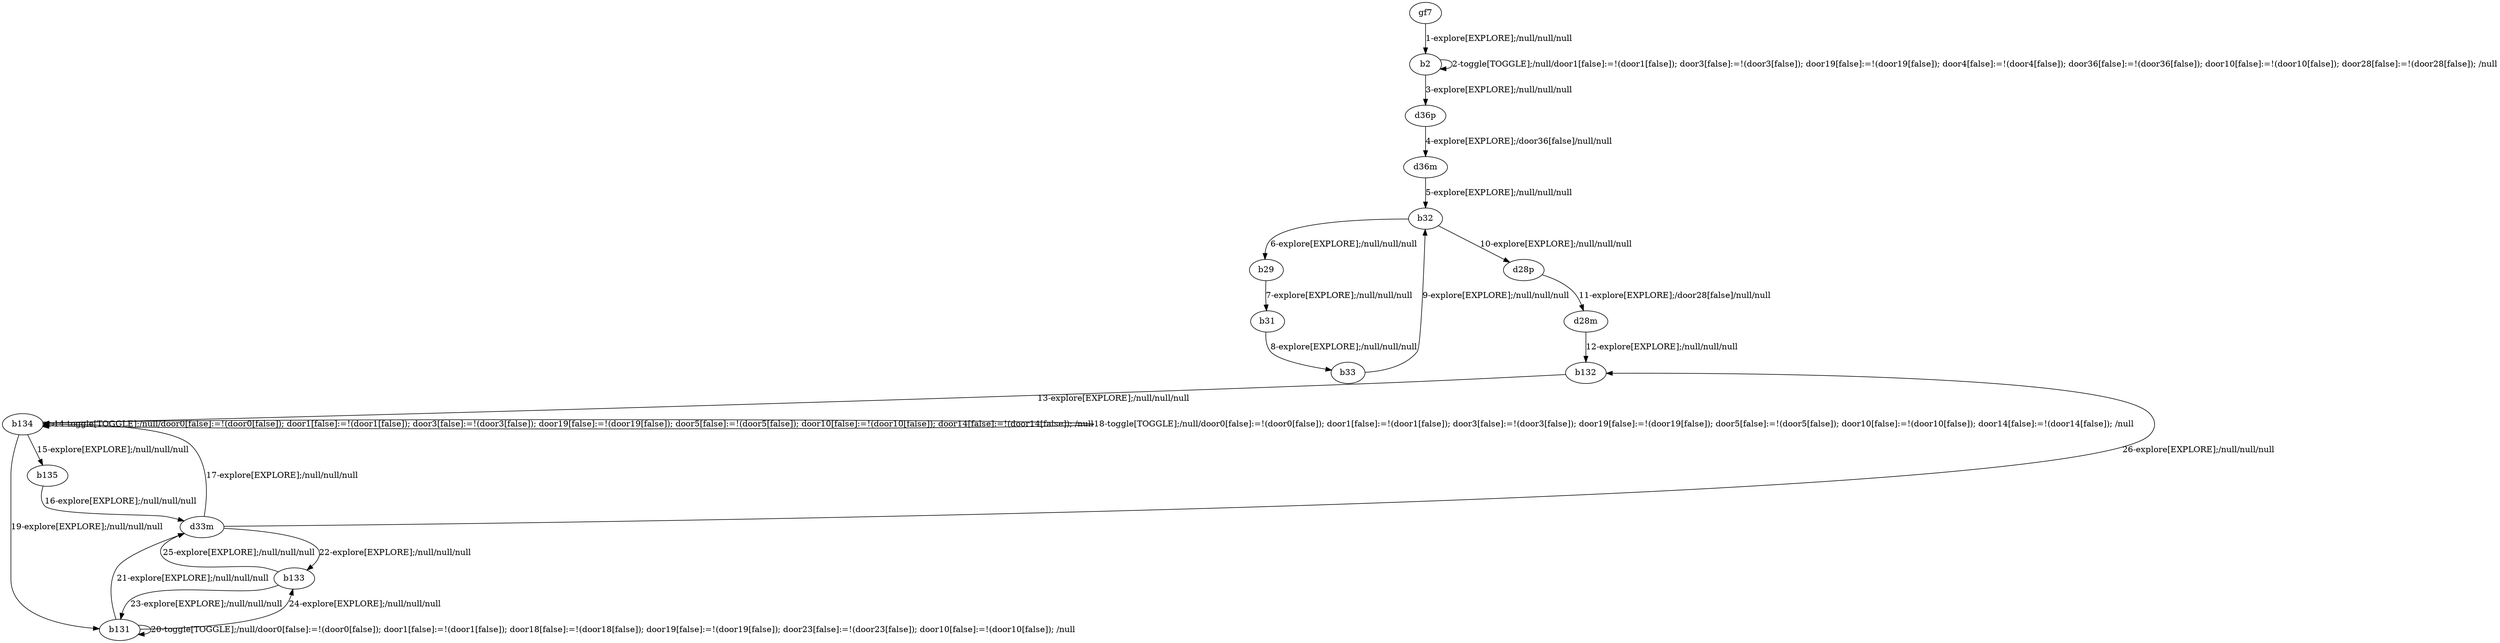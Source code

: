 # Total number of goals covered by this test: 1
# d33m --> b132

digraph g {
"gf7" -> "b2" [label = "1-explore[EXPLORE];/null/null/null"];
"b2" -> "b2" [label = "2-toggle[TOGGLE];/null/door1[false]:=!(door1[false]); door3[false]:=!(door3[false]); door19[false]:=!(door19[false]); door4[false]:=!(door4[false]); door36[false]:=!(door36[false]); door10[false]:=!(door10[false]); door28[false]:=!(door28[false]); /null"];
"b2" -> "d36p" [label = "3-explore[EXPLORE];/null/null/null"];
"d36p" -> "d36m" [label = "4-explore[EXPLORE];/door36[false]/null/null"];
"d36m" -> "b32" [label = "5-explore[EXPLORE];/null/null/null"];
"b32" -> "b29" [label = "6-explore[EXPLORE];/null/null/null"];
"b29" -> "b31" [label = "7-explore[EXPLORE];/null/null/null"];
"b31" -> "b33" [label = "8-explore[EXPLORE];/null/null/null"];
"b33" -> "b32" [label = "9-explore[EXPLORE];/null/null/null"];
"b32" -> "d28p" [label = "10-explore[EXPLORE];/null/null/null"];
"d28p" -> "d28m" [label = "11-explore[EXPLORE];/door28[false]/null/null"];
"d28m" -> "b132" [label = "12-explore[EXPLORE];/null/null/null"];
"b132" -> "b134" [label = "13-explore[EXPLORE];/null/null/null"];
"b134" -> "b134" [label = "14-toggle[TOGGLE];/null/door0[false]:=!(door0[false]); door1[false]:=!(door1[false]); door3[false]:=!(door3[false]); door19[false]:=!(door19[false]); door5[false]:=!(door5[false]); door10[false]:=!(door10[false]); door14[false]:=!(door14[false]); /null"];
"b134" -> "b135" [label = "15-explore[EXPLORE];/null/null/null"];
"b135" -> "d33m" [label = "16-explore[EXPLORE];/null/null/null"];
"d33m" -> "b134" [label = "17-explore[EXPLORE];/null/null/null"];
"b134" -> "b134" [label = "18-toggle[TOGGLE];/null/door0[false]:=!(door0[false]); door1[false]:=!(door1[false]); door3[false]:=!(door3[false]); door19[false]:=!(door19[false]); door5[false]:=!(door5[false]); door10[false]:=!(door10[false]); door14[false]:=!(door14[false]); /null"];
"b134" -> "b131" [label = "19-explore[EXPLORE];/null/null/null"];
"b131" -> "b131" [label = "20-toggle[TOGGLE];/null/door0[false]:=!(door0[false]); door1[false]:=!(door1[false]); door18[false]:=!(door18[false]); door19[false]:=!(door19[false]); door23[false]:=!(door23[false]); door10[false]:=!(door10[false]); /null"];
"b131" -> "d33m" [label = "21-explore[EXPLORE];/null/null/null"];
"d33m" -> "b133" [label = "22-explore[EXPLORE];/null/null/null"];
"b133" -> "b131" [label = "23-explore[EXPLORE];/null/null/null"];
"b131" -> "b133" [label = "24-explore[EXPLORE];/null/null/null"];
"b133" -> "d33m" [label = "25-explore[EXPLORE];/null/null/null"];
"d33m" -> "b132" [label = "26-explore[EXPLORE];/null/null/null"];
}